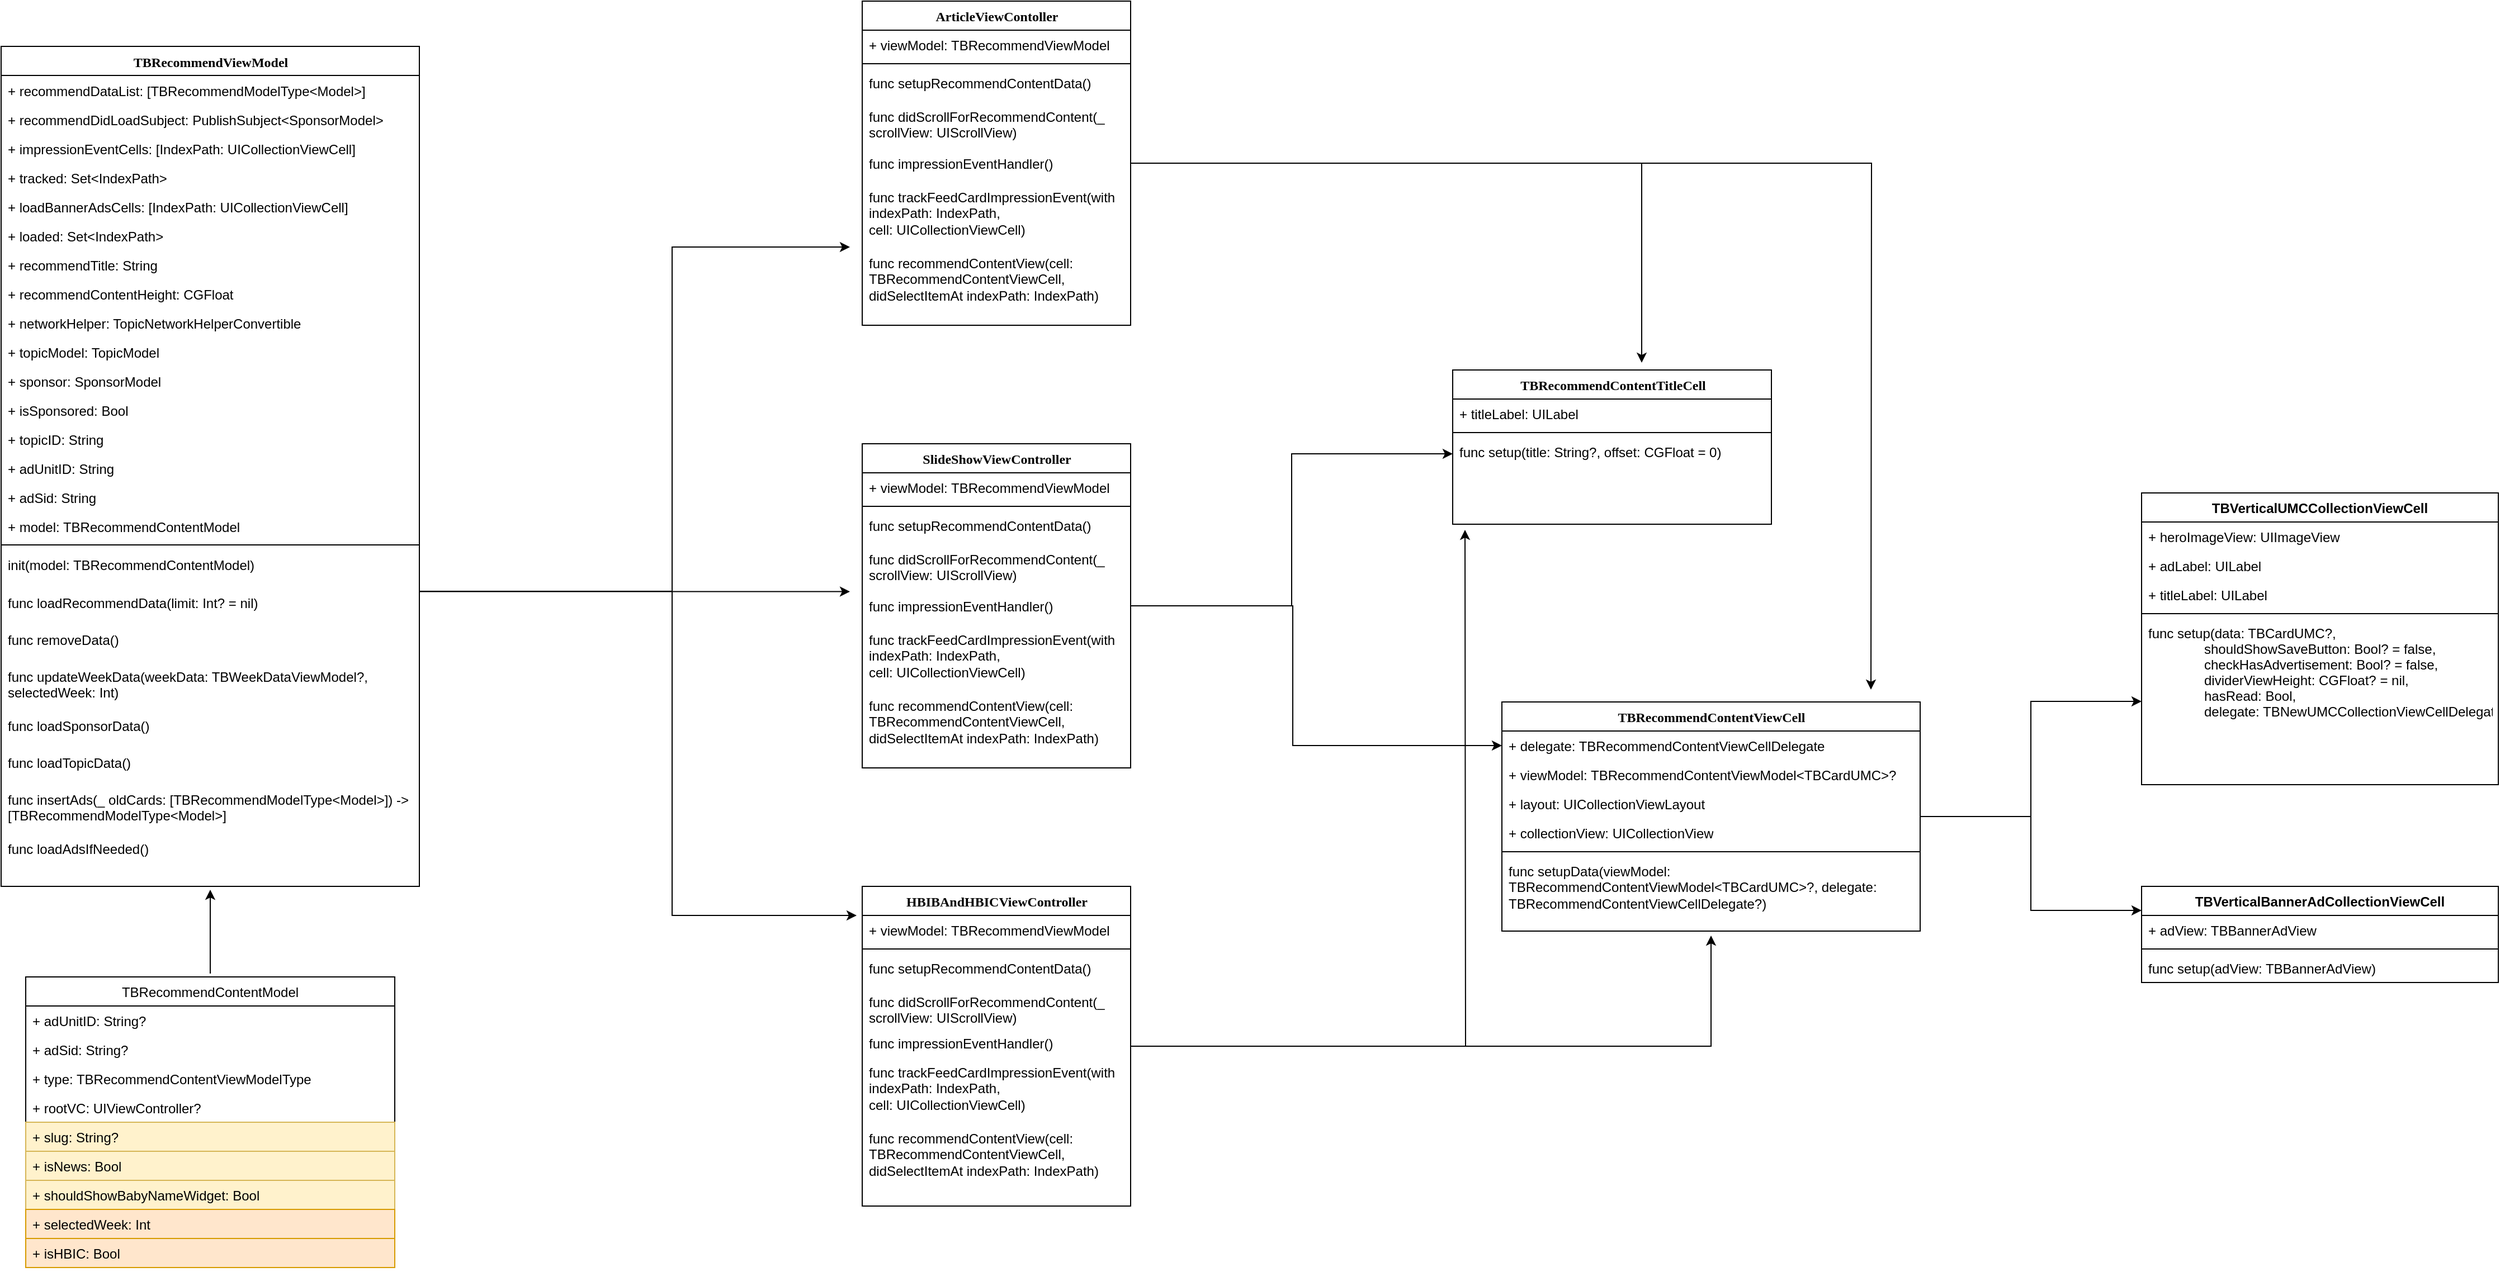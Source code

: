 <mxfile version="20.2.5" type="github">
  <diagram name="Page-1" id="9f46799a-70d6-7492-0946-bef42562c5a5">
    <mxGraphModel dx="2066" dy="1129" grid="1" gridSize="11" guides="1" tooltips="1" connect="1" arrows="1" fold="1" page="1" pageScale="1" pageWidth="4681" pageHeight="3300" background="none" math="0" shadow="0">
      <root>
        <mxCell id="0" />
        <mxCell id="1" parent="0" />
        <mxCell id="su3BbWHt3NprtEjBZGF3-483" style="edgeStyle=orthogonalEdgeStyle;rounded=0;orthogonalLoop=1;jettySize=auto;html=1;entryX=0.593;entryY=-0.047;entryDx=0;entryDy=0;entryPerimeter=0;" parent="1" source="78961159f06e98e8-17" target="78961159f06e98e8-82" edge="1">
          <mxGeometry relative="1" as="geometry" />
        </mxCell>
        <mxCell id="su3BbWHt3NprtEjBZGF3-484" style="edgeStyle=orthogonalEdgeStyle;rounded=0;orthogonalLoop=1;jettySize=auto;html=1;" parent="1" source="78961159f06e98e8-17" edge="1">
          <mxGeometry relative="1" as="geometry">
            <mxPoint x="2266" y="1012" as="targetPoint" />
          </mxGeometry>
        </mxCell>
        <mxCell id="78961159f06e98e8-17" value="ArticleViewContoller" style="swimlane;html=1;fontStyle=1;align=center;verticalAlign=top;childLayout=stackLayout;horizontal=1;startSize=26;horizontalStack=0;resizeParent=1;resizeLast=0;collapsible=1;marginBottom=0;swimlaneFillColor=#ffffff;rounded=0;shadow=0;comic=0;labelBackgroundColor=none;strokeWidth=1;fillColor=none;fontFamily=Verdana;fontSize=12" parent="1" vertex="1">
          <mxGeometry x="1364" y="396" width="240" height="290" as="geometry" />
        </mxCell>
        <mxCell id="78961159f06e98e8-21" value="+ viewModel: TBRecommendViewModel" style="text;html=1;strokeColor=none;fillColor=none;align=left;verticalAlign=top;spacingLeft=4;spacingRight=4;whiteSpace=wrap;overflow=hidden;rotatable=0;points=[[0,0.5],[1,0.5]];portConstraint=eastwest;" parent="78961159f06e98e8-17" vertex="1">
          <mxGeometry y="26" width="240" height="26" as="geometry" />
        </mxCell>
        <mxCell id="78961159f06e98e8-19" value="" style="line;html=1;strokeWidth=1;fillColor=none;align=left;verticalAlign=middle;spacingTop=-1;spacingLeft=3;spacingRight=3;rotatable=0;labelPosition=right;points=[];portConstraint=eastwest;" parent="78961159f06e98e8-17" vertex="1">
          <mxGeometry y="52" width="240" height="8" as="geometry" />
        </mxCell>
        <mxCell id="78961159f06e98e8-20" value="func setupRecommendContentData()" style="text;html=1;strokeColor=none;fillColor=none;align=left;verticalAlign=top;spacingLeft=4;spacingRight=4;whiteSpace=wrap;overflow=hidden;rotatable=0;points=[[0,0.5],[1,0.5]];portConstraint=eastwest;" parent="78961159f06e98e8-17" vertex="1">
          <mxGeometry y="60" width="240" height="30" as="geometry" />
        </mxCell>
        <mxCell id="su3BbWHt3NprtEjBZGF3-402" value="func didScrollForRecommendContent(_ scrollView: UIScrollView)" style="text;html=1;strokeColor=none;fillColor=none;align=left;verticalAlign=top;spacingLeft=4;spacingRight=4;whiteSpace=wrap;overflow=hidden;rotatable=0;points=[[0,0.5],[1,0.5]];portConstraint=eastwest;" parent="78961159f06e98e8-17" vertex="1">
          <mxGeometry y="90" width="240" height="42" as="geometry" />
        </mxCell>
        <mxCell id="su3BbWHt3NprtEjBZGF3-403" value="func&amp;nbsp;impressionEventHandler()" style="text;html=1;strokeColor=none;fillColor=none;align=left;verticalAlign=top;spacingLeft=4;spacingRight=4;whiteSpace=wrap;overflow=hidden;rotatable=0;points=[[0,0.5],[1,0.5]];portConstraint=eastwest;" parent="78961159f06e98e8-17" vertex="1">
          <mxGeometry y="132" width="240" height="30" as="geometry" />
        </mxCell>
        <mxCell id="su3BbWHt3NprtEjBZGF3-404" value="func&amp;nbsp;trackFeedCardImpressionEvent(with indexPath: IndexPath, &lt;br&gt;cell: UICollectionViewCell)" style="text;html=1;strokeColor=none;fillColor=none;align=left;verticalAlign=top;spacingLeft=4;spacingRight=4;whiteSpace=wrap;overflow=hidden;rotatable=0;points=[[0,0.5],[1,0.5]];portConstraint=eastwest;" parent="78961159f06e98e8-17" vertex="1">
          <mxGeometry y="162" width="240" height="59" as="geometry" />
        </mxCell>
        <mxCell id="su3BbWHt3NprtEjBZGF3-405" value="func recommendContentView(cell: TBRecommendContentViewCell, didSelectItemAt indexPath: IndexPath)" style="text;html=1;strokeColor=none;fillColor=none;align=left;verticalAlign=top;spacingLeft=4;spacingRight=4;whiteSpace=wrap;overflow=hidden;rotatable=0;points=[[0,0.5],[1,0.5]];portConstraint=eastwest;" parent="78961159f06e98e8-17" vertex="1">
          <mxGeometry y="221" width="240" height="55" as="geometry" />
        </mxCell>
        <mxCell id="su3BbWHt3NprtEjBZGF3-485" style="edgeStyle=orthogonalEdgeStyle;rounded=0;orthogonalLoop=1;jettySize=auto;html=1;entryX=0;entryY=0.5;entryDx=0;entryDy=0;" parent="1" source="78961159f06e98e8-30" target="78961159f06e98e8-91" edge="1">
          <mxGeometry relative="1" as="geometry" />
        </mxCell>
        <mxCell id="su3BbWHt3NprtEjBZGF3-487" style="edgeStyle=orthogonalEdgeStyle;rounded=0;orthogonalLoop=1;jettySize=auto;html=1;entryX=0;entryY=0.5;entryDx=0;entryDy=0;" parent="1" source="78961159f06e98e8-30" target="78961159f06e98e8-72" edge="1">
          <mxGeometry relative="1" as="geometry">
            <Array as="points">
              <mxPoint x="1749" y="937" />
              <mxPoint x="1749" y="1062" />
            </Array>
          </mxGeometry>
        </mxCell>
        <mxCell id="78961159f06e98e8-30" value="SlideShowViewController&lt;br&gt;" style="swimlane;html=1;fontStyle=1;align=center;verticalAlign=top;childLayout=stackLayout;horizontal=1;startSize=26;horizontalStack=0;resizeParent=1;resizeLast=0;collapsible=1;marginBottom=0;swimlaneFillColor=#ffffff;rounded=0;shadow=0;comic=0;labelBackgroundColor=none;strokeWidth=1;fillColor=none;fontFamily=Verdana;fontSize=12" parent="1" vertex="1">
          <mxGeometry x="1364" y="792" width="240" height="290" as="geometry">
            <mxRectangle x="430" y="83" width="110" height="30" as="alternateBounds" />
          </mxGeometry>
        </mxCell>
        <mxCell id="78961159f06e98e8-31" value="+ viewModel: TBRecommendViewModel" style="text;html=1;strokeColor=none;fillColor=none;align=left;verticalAlign=top;spacingLeft=4;spacingRight=4;whiteSpace=wrap;overflow=hidden;rotatable=0;points=[[0,0.5],[1,0.5]];portConstraint=eastwest;" parent="78961159f06e98e8-30" vertex="1">
          <mxGeometry y="26" width="240" height="26" as="geometry" />
        </mxCell>
        <mxCell id="78961159f06e98e8-38" value="" style="line;html=1;strokeWidth=1;fillColor=none;align=left;verticalAlign=middle;spacingTop=-1;spacingLeft=3;spacingRight=3;rotatable=0;labelPosition=right;points=[];portConstraint=eastwest;" parent="78961159f06e98e8-30" vertex="1">
          <mxGeometry y="52" width="240" height="8" as="geometry" />
        </mxCell>
        <mxCell id="su3BbWHt3NprtEjBZGF3-406" value="func setupRecommendContentData()" style="text;html=1;strokeColor=none;fillColor=none;align=left;verticalAlign=top;spacingLeft=4;spacingRight=4;whiteSpace=wrap;overflow=hidden;rotatable=0;points=[[0,0.5],[1,0.5]];portConstraint=eastwest;" parent="78961159f06e98e8-30" vertex="1">
          <mxGeometry y="60" width="240" height="30" as="geometry" />
        </mxCell>
        <mxCell id="su3BbWHt3NprtEjBZGF3-407" value="func didScrollForRecommendContent(_ scrollView: UIScrollView)" style="text;html=1;strokeColor=none;fillColor=none;align=left;verticalAlign=top;spacingLeft=4;spacingRight=4;whiteSpace=wrap;overflow=hidden;rotatable=0;points=[[0,0.5],[1,0.5]];portConstraint=eastwest;" parent="78961159f06e98e8-30" vertex="1">
          <mxGeometry y="90" width="240" height="42" as="geometry" />
        </mxCell>
        <mxCell id="su3BbWHt3NprtEjBZGF3-408" value="func&amp;nbsp;impressionEventHandler()" style="text;html=1;strokeColor=none;fillColor=none;align=left;verticalAlign=top;spacingLeft=4;spacingRight=4;whiteSpace=wrap;overflow=hidden;rotatable=0;points=[[0,0.5],[1,0.5]];portConstraint=eastwest;" parent="78961159f06e98e8-30" vertex="1">
          <mxGeometry y="132" width="240" height="30" as="geometry" />
        </mxCell>
        <mxCell id="su3BbWHt3NprtEjBZGF3-409" value="func&amp;nbsp;trackFeedCardImpressionEvent(with indexPath: IndexPath, &lt;br&gt;cell: UICollectionViewCell)" style="text;html=1;strokeColor=none;fillColor=none;align=left;verticalAlign=top;spacingLeft=4;spacingRight=4;whiteSpace=wrap;overflow=hidden;rotatable=0;points=[[0,0.5],[1,0.5]];portConstraint=eastwest;" parent="78961159f06e98e8-30" vertex="1">
          <mxGeometry y="162" width="240" height="59" as="geometry" />
        </mxCell>
        <mxCell id="su3BbWHt3NprtEjBZGF3-410" value="func recommendContentView(cell: TBRecommendContentViewCell, didSelectItemAt indexPath: IndexPath)" style="text;html=1;strokeColor=none;fillColor=none;align=left;verticalAlign=top;spacingLeft=4;spacingRight=4;whiteSpace=wrap;overflow=hidden;rotatable=0;points=[[0,0.5],[1,0.5]];portConstraint=eastwest;" parent="78961159f06e98e8-30" vertex="1">
          <mxGeometry y="221" width="240" height="55" as="geometry" />
        </mxCell>
        <mxCell id="su3BbWHt3NprtEjBZGF3-490" style="edgeStyle=orthogonalEdgeStyle;rounded=0;orthogonalLoop=1;jettySize=auto;html=1;" parent="1" source="78961159f06e98e8-43" edge="1">
          <mxGeometry relative="1" as="geometry">
            <mxPoint x="1903" y="869" as="targetPoint" />
          </mxGeometry>
        </mxCell>
        <mxCell id="su3BbWHt3NprtEjBZGF3-494" style="edgeStyle=orthogonalEdgeStyle;rounded=0;orthogonalLoop=1;jettySize=auto;html=1;" parent="1" source="78961159f06e98e8-43" edge="1">
          <mxGeometry relative="1" as="geometry">
            <mxPoint x="2123" y="1232" as="targetPoint" />
            <Array as="points">
              <mxPoint x="2123" y="1331" />
            </Array>
          </mxGeometry>
        </mxCell>
        <mxCell id="78961159f06e98e8-43" value="HBIBAndHBICViewController&lt;br&gt;" style="swimlane;html=1;fontStyle=1;align=center;verticalAlign=top;childLayout=stackLayout;horizontal=1;startSize=26;horizontalStack=0;resizeParent=1;resizeLast=0;collapsible=1;marginBottom=0;swimlaneFillColor=#ffffff;rounded=0;shadow=0;comic=0;labelBackgroundColor=none;strokeWidth=1;fillColor=none;fontFamily=Verdana;fontSize=12" parent="1" vertex="1">
          <mxGeometry x="1364" y="1188" width="240" height="286" as="geometry" />
        </mxCell>
        <mxCell id="78961159f06e98e8-44" value="+ viewModel: TBRecommendViewModel" style="text;html=1;strokeColor=none;fillColor=none;align=left;verticalAlign=top;spacingLeft=4;spacingRight=4;whiteSpace=wrap;overflow=hidden;rotatable=0;points=[[0,0.5],[1,0.5]];portConstraint=eastwest;" parent="78961159f06e98e8-43" vertex="1">
          <mxGeometry y="26" width="240" height="26" as="geometry" />
        </mxCell>
        <mxCell id="78961159f06e98e8-51" value="" style="line;html=1;strokeWidth=1;fillColor=none;align=left;verticalAlign=middle;spacingTop=-1;spacingLeft=3;spacingRight=3;rotatable=0;labelPosition=right;points=[];portConstraint=eastwest;" parent="78961159f06e98e8-43" vertex="1">
          <mxGeometry y="52" width="240" height="8" as="geometry" />
        </mxCell>
        <mxCell id="su3BbWHt3NprtEjBZGF3-413" value="func setupRecommendContentData()" style="text;html=1;strokeColor=none;fillColor=none;align=left;verticalAlign=top;spacingLeft=4;spacingRight=4;whiteSpace=wrap;overflow=hidden;rotatable=0;points=[[0,0.5],[1,0.5]];portConstraint=eastwest;" parent="78961159f06e98e8-43" vertex="1">
          <mxGeometry y="60" width="240" height="30" as="geometry" />
        </mxCell>
        <mxCell id="su3BbWHt3NprtEjBZGF3-414" value="func didScrollForRecommendContent(_ scrollView: UIScrollView)" style="text;html=1;strokeColor=none;fillColor=none;align=left;verticalAlign=top;spacingLeft=4;spacingRight=4;whiteSpace=wrap;overflow=hidden;rotatable=0;points=[[0,0.5],[1,0.5]];portConstraint=eastwest;" parent="78961159f06e98e8-43" vertex="1">
          <mxGeometry y="90" width="240" height="37" as="geometry" />
        </mxCell>
        <mxCell id="su3BbWHt3NprtEjBZGF3-415" value="func&amp;nbsp;impressionEventHandler()" style="text;html=1;strokeColor=none;fillColor=none;align=left;verticalAlign=top;spacingLeft=4;spacingRight=4;whiteSpace=wrap;overflow=hidden;rotatable=0;points=[[0,0.5],[1,0.5]];portConstraint=eastwest;" parent="78961159f06e98e8-43" vertex="1">
          <mxGeometry y="127" width="240" height="26" as="geometry" />
        </mxCell>
        <mxCell id="su3BbWHt3NprtEjBZGF3-416" value="func&amp;nbsp;trackFeedCardImpressionEvent(with indexPath: IndexPath, &lt;br&gt;cell: UICollectionViewCell)" style="text;html=1;strokeColor=none;fillColor=none;align=left;verticalAlign=top;spacingLeft=4;spacingRight=4;whiteSpace=wrap;overflow=hidden;rotatable=0;points=[[0,0.5],[1,0.5]];portConstraint=eastwest;" parent="78961159f06e98e8-43" vertex="1">
          <mxGeometry y="153" width="240" height="59" as="geometry" />
        </mxCell>
        <mxCell id="su3BbWHt3NprtEjBZGF3-417" value="func recommendContentView(cell: TBRecommendContentViewCell, didSelectItemAt indexPath: IndexPath)" style="text;html=1;strokeColor=none;fillColor=none;align=left;verticalAlign=top;spacingLeft=4;spacingRight=4;whiteSpace=wrap;overflow=hidden;rotatable=0;points=[[0,0.5],[1,0.5]];portConstraint=eastwest;" parent="78961159f06e98e8-43" vertex="1">
          <mxGeometry y="212" width="240" height="55" as="geometry" />
        </mxCell>
        <mxCell id="su3BbWHt3NprtEjBZGF3-480" style="edgeStyle=orthogonalEdgeStyle;rounded=0;orthogonalLoop=1;jettySize=auto;html=1;" parent="1" source="78961159f06e98e8-56" edge="1">
          <mxGeometry relative="1" as="geometry">
            <mxPoint x="1353" y="616" as="targetPoint" />
            <Array as="points">
              <mxPoint x="1194" y="924" />
              <mxPoint x="1194" y="616" />
            </Array>
          </mxGeometry>
        </mxCell>
        <mxCell id="su3BbWHt3NprtEjBZGF3-482" style="edgeStyle=orthogonalEdgeStyle;rounded=0;orthogonalLoop=1;jettySize=auto;html=1;entryX=0;entryY=0.5;entryDx=0;entryDy=0;" parent="1" edge="1">
          <mxGeometry relative="1" as="geometry">
            <mxPoint x="1029" y="924" as="sourcePoint" />
            <mxPoint x="1359" y="1214" as="targetPoint" />
            <Array as="points">
              <mxPoint x="1194" y="924" />
              <mxPoint x="1194" y="1214" />
            </Array>
          </mxGeometry>
        </mxCell>
        <mxCell id="Du6ByGajOZOm-z7f2sTe-11" style="edgeStyle=orthogonalEdgeStyle;rounded=0;orthogonalLoop=1;jettySize=auto;html=1;" edge="1" parent="1">
          <mxGeometry relative="1" as="geometry">
            <mxPoint x="1353" y="924.25" as="targetPoint" />
            <mxPoint x="968" y="924.3" as="sourcePoint" />
          </mxGeometry>
        </mxCell>
        <mxCell id="78961159f06e98e8-56" value="TBRecommendViewModel" style="swimlane;html=1;fontStyle=1;align=center;verticalAlign=top;childLayout=stackLayout;horizontal=1;startSize=26;horizontalStack=0;resizeParent=1;resizeLast=0;collapsible=1;marginBottom=0;swimlaneFillColor=#ffffff;rounded=0;shadow=0;comic=0;labelBackgroundColor=none;strokeWidth=1;fontFamily=Verdana;fontSize=12" parent="1" vertex="1">
          <mxGeometry x="594" y="436.5" width="374" height="751.5" as="geometry" />
        </mxCell>
        <mxCell id="78961159f06e98e8-61" value="+&amp;nbsp;recommendDataList: [TBRecommendModelType&amp;lt;Model&amp;gt;]" style="text;html=1;strokeColor=none;fillColor=none;align=left;verticalAlign=top;spacingLeft=4;spacingRight=4;whiteSpace=wrap;overflow=hidden;rotatable=0;points=[[0,0.5],[1,0.5]];portConstraint=eastwest;" parent="78961159f06e98e8-56" vertex="1">
          <mxGeometry y="26" width="374" height="26" as="geometry" />
        </mxCell>
        <mxCell id="78961159f06e98e8-62" value="+ recommendDidLoadSubject:&amp;nbsp;PublishSubject&amp;lt;SponsorModel&amp;gt;" style="text;html=1;strokeColor=none;fillColor=none;align=left;verticalAlign=top;spacingLeft=4;spacingRight=4;whiteSpace=wrap;overflow=hidden;rotatable=0;points=[[0,0.5],[1,0.5]];portConstraint=eastwest;" parent="78961159f06e98e8-56" vertex="1">
          <mxGeometry y="52" width="374" height="26" as="geometry" />
        </mxCell>
        <mxCell id="78961159f06e98e8-63" value="+&amp;nbsp;impressionEventCells:&amp;nbsp;[IndexPath: UICollectionViewCell]" style="text;html=1;strokeColor=none;fillColor=none;align=left;verticalAlign=top;spacingLeft=4;spacingRight=4;whiteSpace=wrap;overflow=hidden;rotatable=0;points=[[0,0.5],[1,0.5]];portConstraint=eastwest;" parent="78961159f06e98e8-56" vertex="1">
          <mxGeometry y="78" width="374" height="26" as="geometry" />
        </mxCell>
        <mxCell id="su3BbWHt3NprtEjBZGF3-450" value="+&amp;nbsp;tracked: Set&amp;lt;IndexPath&amp;gt;" style="text;html=1;strokeColor=none;fillColor=none;align=left;verticalAlign=top;spacingLeft=4;spacingRight=4;whiteSpace=wrap;overflow=hidden;rotatable=0;points=[[0,0.5],[1,0.5]];portConstraint=eastwest;" parent="78961159f06e98e8-56" vertex="1">
          <mxGeometry y="104" width="374" height="26" as="geometry" />
        </mxCell>
        <mxCell id="su3BbWHt3NprtEjBZGF3-451" value="+&amp;nbsp;loadBannerAdsCells: [IndexPath: UICollectionViewCell]" style="text;html=1;strokeColor=none;fillColor=none;align=left;verticalAlign=top;spacingLeft=4;spacingRight=4;whiteSpace=wrap;overflow=hidden;rotatable=0;points=[[0,0.5],[1,0.5]];portConstraint=eastwest;" parent="78961159f06e98e8-56" vertex="1">
          <mxGeometry y="130" width="374" height="26" as="geometry" />
        </mxCell>
        <mxCell id="su3BbWHt3NprtEjBZGF3-453" value="+&amp;nbsp;loaded: Set&amp;lt;IndexPath&amp;gt;" style="text;html=1;strokeColor=none;fillColor=none;align=left;verticalAlign=top;spacingLeft=4;spacingRight=4;whiteSpace=wrap;overflow=hidden;rotatable=0;points=[[0,0.5],[1,0.5]];portConstraint=eastwest;" parent="78961159f06e98e8-56" vertex="1">
          <mxGeometry y="156" width="374" height="26" as="geometry" />
        </mxCell>
        <mxCell id="su3BbWHt3NprtEjBZGF3-454" value="+&amp;nbsp;recommendTitle: String" style="text;html=1;strokeColor=none;fillColor=none;align=left;verticalAlign=top;spacingLeft=4;spacingRight=4;whiteSpace=wrap;overflow=hidden;rotatable=0;points=[[0,0.5],[1,0.5]];portConstraint=eastwest;" parent="78961159f06e98e8-56" vertex="1">
          <mxGeometry y="182" width="374" height="26" as="geometry" />
        </mxCell>
        <mxCell id="su3BbWHt3NprtEjBZGF3-455" value="+&amp;nbsp;recommendContentHeight: CGFloat" style="text;html=1;strokeColor=none;fillColor=none;align=left;verticalAlign=top;spacingLeft=4;spacingRight=4;whiteSpace=wrap;overflow=hidden;rotatable=0;points=[[0,0.5],[1,0.5]];portConstraint=eastwest;" parent="78961159f06e98e8-56" vertex="1">
          <mxGeometry y="208" width="374" height="26" as="geometry" />
        </mxCell>
        <mxCell id="su3BbWHt3NprtEjBZGF3-457" value="+&amp;nbsp;networkHelper: TopicNetworkHelperConvertible" style="text;html=1;align=left;verticalAlign=top;spacingLeft=4;spacingRight=4;whiteSpace=wrap;overflow=hidden;rotatable=0;points=[[0,0.5],[1,0.5]];portConstraint=eastwest;" parent="78961159f06e98e8-56" vertex="1">
          <mxGeometry y="234" width="374" height="26" as="geometry" />
        </mxCell>
        <mxCell id="su3BbWHt3NprtEjBZGF3-456" value="+&amp;nbsp;topicModel: TopicModel" style="text;html=1;align=left;verticalAlign=top;spacingLeft=4;spacingRight=4;whiteSpace=wrap;overflow=hidden;rotatable=0;points=[[0,0.5],[1,0.5]];portConstraint=eastwest;" parent="78961159f06e98e8-56" vertex="1">
          <mxGeometry y="260" width="374" height="26" as="geometry" />
        </mxCell>
        <mxCell id="su3BbWHt3NprtEjBZGF3-458" value="+&amp;nbsp;sponsor: SponsorModel" style="text;html=1;align=left;verticalAlign=top;spacingLeft=4;spacingRight=4;whiteSpace=wrap;overflow=hidden;rotatable=0;points=[[0,0.5],[1,0.5]];portConstraint=eastwest;" parent="78961159f06e98e8-56" vertex="1">
          <mxGeometry y="286" width="374" height="26" as="geometry" />
        </mxCell>
        <mxCell id="su3BbWHt3NprtEjBZGF3-463" value="+&amp;nbsp;isSponsored: Bool" style="text;html=1;align=left;verticalAlign=top;spacingLeft=4;spacingRight=4;whiteSpace=wrap;overflow=hidden;rotatable=0;points=[[0,0.5],[1,0.5]];portConstraint=eastwest;" parent="78961159f06e98e8-56" vertex="1">
          <mxGeometry y="312" width="374" height="26" as="geometry" />
        </mxCell>
        <mxCell id="su3BbWHt3NprtEjBZGF3-462" value="+&amp;nbsp;topicID: String" style="text;html=1;align=left;verticalAlign=top;spacingLeft=4;spacingRight=4;whiteSpace=wrap;overflow=hidden;rotatable=0;points=[[0,0.5],[1,0.5]];portConstraint=eastwest;" parent="78961159f06e98e8-56" vertex="1">
          <mxGeometry y="338" width="374" height="26" as="geometry" />
        </mxCell>
        <mxCell id="su3BbWHt3NprtEjBZGF3-459" value="+&amp;nbsp;adUnitID: String" style="text;html=1;align=left;verticalAlign=top;spacingLeft=4;spacingRight=4;whiteSpace=wrap;overflow=hidden;rotatable=0;points=[[0,0.5],[1,0.5]];portConstraint=eastwest;" parent="78961159f06e98e8-56" vertex="1">
          <mxGeometry y="364" width="374" height="26" as="geometry" />
        </mxCell>
        <mxCell id="su3BbWHt3NprtEjBZGF3-461" value="+&amp;nbsp;adSid: String" style="text;html=1;align=left;verticalAlign=top;spacingLeft=4;spacingRight=4;whiteSpace=wrap;overflow=hidden;rotatable=0;points=[[0,0.5],[1,0.5]];portConstraint=eastwest;" parent="78961159f06e98e8-56" vertex="1">
          <mxGeometry y="390" width="374" height="26" as="geometry" />
        </mxCell>
        <mxCell id="su3BbWHt3NprtEjBZGF3-460" value="+ model: TBRecommendContentModel" style="text;html=1;align=left;verticalAlign=top;spacingLeft=4;spacingRight=4;whiteSpace=wrap;overflow=hidden;rotatable=0;points=[[0,0.5],[1,0.5]];portConstraint=eastwest;" parent="78961159f06e98e8-56" vertex="1">
          <mxGeometry y="416" width="374" height="26" as="geometry" />
        </mxCell>
        <mxCell id="78961159f06e98e8-64" value="" style="line;html=1;strokeWidth=1;fillColor=none;align=left;verticalAlign=middle;spacingTop=-1;spacingLeft=3;spacingRight=3;rotatable=0;labelPosition=right;points=[];portConstraint=eastwest;" parent="78961159f06e98e8-56" vertex="1">
          <mxGeometry y="442" width="374" height="8" as="geometry" />
        </mxCell>
        <mxCell id="78961159f06e98e8-65" value="init(model: TBRecommendContentModel)" style="text;html=1;strokeColor=none;fillColor=none;align=left;verticalAlign=top;spacingLeft=4;spacingRight=4;whiteSpace=wrap;overflow=hidden;rotatable=0;points=[[0,0.5],[1,0.5]];portConstraint=eastwest;" parent="78961159f06e98e8-56" vertex="1">
          <mxGeometry y="450" width="374" height="34" as="geometry" />
        </mxCell>
        <mxCell id="Pp_mQ892j0vPYLdk7xoe-32" value="func loadRecommendData(limit: Int? = nil)" style="text;html=1;align=left;verticalAlign=top;spacingLeft=4;spacingRight=4;whiteSpace=wrap;overflow=hidden;rotatable=0;points=[[0,0.5],[1,0.5]];portConstraint=eastwest;" parent="78961159f06e98e8-56" vertex="1">
          <mxGeometry y="484" width="374" height="33" as="geometry" />
        </mxCell>
        <mxCell id="su3BbWHt3NprtEjBZGF3-470" value="func removeData()" style="text;html=1;align=left;verticalAlign=top;spacingLeft=4;spacingRight=4;whiteSpace=wrap;overflow=hidden;rotatable=0;points=[[0,0.5],[1,0.5]];portConstraint=eastwest;" parent="78961159f06e98e8-56" vertex="1">
          <mxGeometry y="517" width="374" height="33" as="geometry" />
        </mxCell>
        <mxCell id="su3BbWHt3NprtEjBZGF3-472" value="func updateWeekData(weekData: TBWeekDataViewModel?, selectedWeek: Int)" style="text;html=1;align=left;verticalAlign=top;spacingLeft=4;spacingRight=4;whiteSpace=wrap;overflow=hidden;rotatable=0;points=[[0,0.5],[1,0.5]];portConstraint=eastwest;" parent="78961159f06e98e8-56" vertex="1">
          <mxGeometry y="550" width="374" height="44" as="geometry" />
        </mxCell>
        <mxCell id="su3BbWHt3NprtEjBZGF3-473" value="func loadSponsorData()" style="text;html=1;align=left;verticalAlign=top;spacingLeft=4;spacingRight=4;whiteSpace=wrap;overflow=hidden;rotatable=0;points=[[0,0.5],[1,0.5]];portConstraint=eastwest;" parent="78961159f06e98e8-56" vertex="1">
          <mxGeometry y="594" width="374" height="33" as="geometry" />
        </mxCell>
        <mxCell id="su3BbWHt3NprtEjBZGF3-474" value="func loadTopicData()" style="text;html=1;align=left;verticalAlign=top;spacingLeft=4;spacingRight=4;whiteSpace=wrap;overflow=hidden;rotatable=0;points=[[0,0.5],[1,0.5]];portConstraint=eastwest;" parent="78961159f06e98e8-56" vertex="1">
          <mxGeometry y="627" width="374" height="33" as="geometry" />
        </mxCell>
        <mxCell id="Pp_mQ892j0vPYLdk7xoe-34" value="func insertAds(_ oldCards: [TBRecommendModelType&amp;lt;Model&amp;gt;]) -&amp;gt; [TBRecommendModelType&amp;lt;Model&amp;gt;]" style="text;html=1;align=left;verticalAlign=top;spacingLeft=4;spacingRight=4;whiteSpace=wrap;overflow=hidden;rotatable=0;points=[[0,0.5],[1,0.5]];portConstraint=eastwest;" parent="78961159f06e98e8-56" vertex="1">
          <mxGeometry y="660" width="374" height="44" as="geometry" />
        </mxCell>
        <mxCell id="su3BbWHt3NprtEjBZGF3-475" value="func loadAdsIfNeeded()" style="text;html=1;strokeColor=none;fillColor=none;align=left;verticalAlign=top;spacingLeft=4;spacingRight=4;whiteSpace=wrap;overflow=hidden;rotatable=0;points=[[0,0.5],[1,0.5]];portConstraint=eastwest;" parent="78961159f06e98e8-56" vertex="1">
          <mxGeometry y="704" width="374" height="33" as="geometry" />
        </mxCell>
        <mxCell id="su3BbWHt3NprtEjBZGF3-477" style="edgeStyle=orthogonalEdgeStyle;rounded=0;orthogonalLoop=1;jettySize=auto;html=1;" parent="1" source="78961159f06e98e8-69" target="Pp_mQ892j0vPYLdk7xoe-18" edge="1">
          <mxGeometry relative="1" as="geometry" />
        </mxCell>
        <mxCell id="su3BbWHt3NprtEjBZGF3-479" style="edgeStyle=orthogonalEdgeStyle;rounded=0;orthogonalLoop=1;jettySize=auto;html=1;entryX=0;entryY=0.25;entryDx=0;entryDy=0;" parent="1" source="78961159f06e98e8-69" target="Pp_mQ892j0vPYLdk7xoe-19" edge="1">
          <mxGeometry relative="1" as="geometry" />
        </mxCell>
        <mxCell id="78961159f06e98e8-69" value="TBRecommendContentViewCell" style="swimlane;html=1;fontStyle=1;align=center;verticalAlign=top;childLayout=stackLayout;horizontal=1;startSize=26;horizontalStack=0;resizeParent=1;resizeLast=0;collapsible=1;marginBottom=0;swimlaneFillColor=#ffffff;rounded=0;shadow=0;comic=0;labelBackgroundColor=none;strokeWidth=1;fillColor=none;fontFamily=Verdana;fontSize=12" parent="1" vertex="1">
          <mxGeometry x="1936" y="1023" width="374" height="205" as="geometry" />
        </mxCell>
        <mxCell id="78961159f06e98e8-72" value="+&amp;nbsp;delegate: TBRecommendContentViewCellDelegate" style="text;html=1;strokeColor=none;fillColor=none;align=left;verticalAlign=top;spacingLeft=4;spacingRight=4;whiteSpace=wrap;overflow=hidden;rotatable=0;points=[[0,0.5],[1,0.5]];portConstraint=eastwest;" parent="78961159f06e98e8-69" vertex="1">
          <mxGeometry y="26" width="374" height="26" as="geometry" />
        </mxCell>
        <mxCell id="su3BbWHt3NprtEjBZGF3-418" value="+&amp;nbsp;viewModel: TBRecommendContentViewModel&amp;lt;TBCardUMC&amp;gt;?" style="text;html=1;strokeColor=none;fillColor=none;align=left;verticalAlign=top;spacingLeft=4;spacingRight=4;whiteSpace=wrap;overflow=hidden;rotatable=0;points=[[0,0.5],[1,0.5]];portConstraint=eastwest;" parent="78961159f06e98e8-69" vertex="1">
          <mxGeometry y="52" width="374" height="26" as="geometry" />
        </mxCell>
        <mxCell id="su3BbWHt3NprtEjBZGF3-419" value="+&amp;nbsp;layout: UICollectionViewLayout" style="text;html=1;strokeColor=none;fillColor=none;align=left;verticalAlign=top;spacingLeft=4;spacingRight=4;whiteSpace=wrap;overflow=hidden;rotatable=0;points=[[0,0.5],[1,0.5]];portConstraint=eastwest;" parent="78961159f06e98e8-69" vertex="1">
          <mxGeometry y="78" width="374" height="26" as="geometry" />
        </mxCell>
        <mxCell id="Pp_mQ892j0vPYLdk7xoe-35" value="+ collectionView: UICollectionView" style="text;html=1;strokeColor=none;fillColor=none;align=left;verticalAlign=top;spacingLeft=4;spacingRight=4;whiteSpace=wrap;overflow=hidden;rotatable=0;points=[[0,0.5],[1,0.5]];portConstraint=eastwest;" parent="78961159f06e98e8-69" vertex="1">
          <mxGeometry y="104" width="374" height="26" as="geometry" />
        </mxCell>
        <mxCell id="78961159f06e98e8-77" value="" style="line;html=1;strokeWidth=1;fillColor=none;align=left;verticalAlign=middle;spacingTop=-1;spacingLeft=3;spacingRight=3;rotatable=0;labelPosition=right;points=[];portConstraint=eastwest;" parent="78961159f06e98e8-69" vertex="1">
          <mxGeometry y="130" width="374" height="8" as="geometry" />
        </mxCell>
        <mxCell id="78961159f06e98e8-78" value="func setupData(viewModel: TBRecommendContentViewModel&amp;lt;TBCardUMC&amp;gt;?, delegate: TBRecommendContentViewCellDelegate?)" style="text;html=1;strokeColor=none;fillColor=none;align=left;verticalAlign=top;spacingLeft=4;spacingRight=4;whiteSpace=wrap;overflow=hidden;rotatable=0;points=[[0,0.5],[1,0.5]];portConstraint=eastwest;" parent="78961159f06e98e8-69" vertex="1">
          <mxGeometry y="138" width="374" height="60" as="geometry" />
        </mxCell>
        <mxCell id="78961159f06e98e8-82" value="TBRecommendContentTitleCell" style="swimlane;html=1;fontStyle=1;align=center;verticalAlign=top;childLayout=stackLayout;horizontal=1;startSize=26;horizontalStack=0;resizeParent=1;resizeLast=0;collapsible=1;marginBottom=0;swimlaneFillColor=#ffffff;rounded=0;shadow=0;comic=0;labelBackgroundColor=none;strokeWidth=1;fillColor=none;fontFamily=Verdana;fontSize=12" parent="1" vertex="1">
          <mxGeometry x="1892" y="726" width="285" height="138" as="geometry" />
        </mxCell>
        <mxCell id="78961159f06e98e8-87" value="+&amp;nbsp;titleLabel: UILabel" style="text;html=1;strokeColor=none;fillColor=none;align=left;verticalAlign=top;spacingLeft=4;spacingRight=4;whiteSpace=wrap;overflow=hidden;rotatable=0;points=[[0,0.5],[1,0.5]];portConstraint=eastwest;" parent="78961159f06e98e8-82" vertex="1">
          <mxGeometry y="26" width="285" height="26" as="geometry" />
        </mxCell>
        <mxCell id="78961159f06e98e8-90" value="" style="line;html=1;strokeWidth=1;fillColor=none;align=left;verticalAlign=middle;spacingTop=-1;spacingLeft=3;spacingRight=3;rotatable=0;labelPosition=right;points=[];portConstraint=eastwest;" parent="78961159f06e98e8-82" vertex="1">
          <mxGeometry y="52" width="285" height="8" as="geometry" />
        </mxCell>
        <mxCell id="78961159f06e98e8-91" value="func setup(title: String?, offset: CGFloat = 0)" style="text;html=1;strokeColor=none;fillColor=none;align=left;verticalAlign=top;spacingLeft=4;spacingRight=4;whiteSpace=wrap;overflow=hidden;rotatable=0;points=[[0,0.5],[1,0.5]];portConstraint=eastwest;" parent="78961159f06e98e8-82" vertex="1">
          <mxGeometry y="60" width="285" height="30" as="geometry" />
        </mxCell>
        <mxCell id="Pp_mQ892j0vPYLdk7xoe-15" value="TBVerticalUMCCollectionViewCell" style="swimlane;fontStyle=1;align=center;verticalAlign=top;childLayout=stackLayout;horizontal=1;startSize=26;horizontalStack=0;resizeParent=1;resizeParentMax=0;resizeLast=0;collapsible=1;marginBottom=0;" parent="1" vertex="1">
          <mxGeometry x="2508" y="836" width="319" height="261" as="geometry" />
        </mxCell>
        <mxCell id="su3BbWHt3NprtEjBZGF3-421" value="+ heroImageView: UIImageView" style="text;strokeColor=none;fillColor=none;align=left;verticalAlign=top;spacingLeft=4;spacingRight=4;overflow=hidden;rotatable=0;points=[[0,0.5],[1,0.5]];portConstraint=eastwest;" parent="Pp_mQ892j0vPYLdk7xoe-15" vertex="1">
          <mxGeometry y="26" width="319" height="26" as="geometry" />
        </mxCell>
        <mxCell id="Pp_mQ892j0vPYLdk7xoe-16" value="+ adLabel: UILabel" style="text;strokeColor=none;fillColor=none;align=left;verticalAlign=top;spacingLeft=4;spacingRight=4;overflow=hidden;rotatable=0;points=[[0,0.5],[1,0.5]];portConstraint=eastwest;" parent="Pp_mQ892j0vPYLdk7xoe-15" vertex="1">
          <mxGeometry y="52" width="319" height="26" as="geometry" />
        </mxCell>
        <mxCell id="su3BbWHt3NprtEjBZGF3-422" value="+ titleLabel: UILabel" style="text;strokeColor=none;fillColor=none;align=left;verticalAlign=top;spacingLeft=4;spacingRight=4;overflow=hidden;rotatable=0;points=[[0,0.5],[1,0.5]];portConstraint=eastwest;" parent="Pp_mQ892j0vPYLdk7xoe-15" vertex="1">
          <mxGeometry y="78" width="319" height="26" as="geometry" />
        </mxCell>
        <mxCell id="Pp_mQ892j0vPYLdk7xoe-17" value="" style="line;strokeWidth=1;fillColor=none;align=left;verticalAlign=middle;spacingTop=-1;spacingLeft=3;spacingRight=3;rotatable=0;labelPosition=right;points=[];portConstraint=eastwest;" parent="Pp_mQ892j0vPYLdk7xoe-15" vertex="1">
          <mxGeometry y="104" width="319" height="8" as="geometry" />
        </mxCell>
        <mxCell id="Pp_mQ892j0vPYLdk7xoe-18" value="func setup(data: TBCardUMC?,&#xa;               shouldShowSaveButton: Bool? = false,&#xa;               checkHasAdvertisement: Bool? = false,&#xa;               dividerViewHeight: CGFloat? = nil,&#xa;               hasRead: Bool,&#xa;               delegate: TBNewUMCCollectionViewCellDelegate? = nil)" style="text;strokeColor=none;fillColor=none;align=left;verticalAlign=top;spacingLeft=4;spacingRight=4;overflow=hidden;rotatable=0;points=[[0,0.5],[1,0.5]];portConstraint=eastwest;" parent="Pp_mQ892j0vPYLdk7xoe-15" vertex="1">
          <mxGeometry y="112" width="319" height="149" as="geometry" />
        </mxCell>
        <mxCell id="Pp_mQ892j0vPYLdk7xoe-19" value="TBVerticalBannerAdCollectionViewCell" style="swimlane;fontStyle=1;align=center;verticalAlign=top;childLayout=stackLayout;horizontal=1;startSize=26;horizontalStack=0;resizeParent=1;resizeParentMax=0;resizeLast=0;collapsible=1;marginBottom=0;" parent="1" vertex="1">
          <mxGeometry x="2508" y="1188" width="319" height="86" as="geometry" />
        </mxCell>
        <mxCell id="Pp_mQ892j0vPYLdk7xoe-20" value="+ adView: TBBannerAdView" style="text;strokeColor=none;fillColor=none;align=left;verticalAlign=top;spacingLeft=4;spacingRight=4;overflow=hidden;rotatable=0;points=[[0,0.5],[1,0.5]];portConstraint=eastwest;" parent="Pp_mQ892j0vPYLdk7xoe-19" vertex="1">
          <mxGeometry y="26" width="319" height="26" as="geometry" />
        </mxCell>
        <mxCell id="Pp_mQ892j0vPYLdk7xoe-21" value="" style="line;strokeWidth=1;fillColor=none;align=left;verticalAlign=middle;spacingTop=-1;spacingLeft=3;spacingRight=3;rotatable=0;labelPosition=right;points=[];portConstraint=eastwest;" parent="Pp_mQ892j0vPYLdk7xoe-19" vertex="1">
          <mxGeometry y="52" width="319" height="8" as="geometry" />
        </mxCell>
        <mxCell id="Pp_mQ892j0vPYLdk7xoe-22" value="func setup(adView: TBBannerAdView)" style="text;strokeColor=none;fillColor=none;align=left;verticalAlign=top;spacingLeft=4;spacingRight=4;overflow=hidden;rotatable=0;points=[[0,0.5],[1,0.5]];portConstraint=eastwest;" parent="Pp_mQ892j0vPYLdk7xoe-19" vertex="1">
          <mxGeometry y="60" width="319" height="26" as="geometry" />
        </mxCell>
        <mxCell id="Du6ByGajOZOm-z7f2sTe-12" style="edgeStyle=orthogonalEdgeStyle;rounded=0;orthogonalLoop=1;jettySize=auto;html=1;" edge="1" parent="1">
          <mxGeometry relative="1" as="geometry">
            <mxPoint x="781" y="1191" as="targetPoint" />
            <mxPoint x="781" y="1266" as="sourcePoint" />
          </mxGeometry>
        </mxCell>
        <mxCell id="Du6ByGajOZOm-z7f2sTe-1" value="TBRecommendContentModel" style="swimlane;fontStyle=0;childLayout=stackLayout;horizontal=1;startSize=26;fillColor=none;horizontalStack=0;resizeParent=1;resizeParentMax=0;resizeLast=0;collapsible=1;marginBottom=0;" vertex="1" parent="1">
          <mxGeometry x="616" y="1269" width="330" height="260" as="geometry" />
        </mxCell>
        <mxCell id="Du6ByGajOZOm-z7f2sTe-2" value="+ adUnitID: String?" style="text;strokeColor=none;fillColor=none;align=left;verticalAlign=top;spacingLeft=4;spacingRight=4;overflow=hidden;rotatable=0;points=[[0,0.5],[1,0.5]];portConstraint=eastwest;" vertex="1" parent="Du6ByGajOZOm-z7f2sTe-1">
          <mxGeometry y="26" width="330" height="26" as="geometry" />
        </mxCell>
        <mxCell id="Du6ByGajOZOm-z7f2sTe-6" value="+ adSid: String?" style="text;strokeColor=none;fillColor=none;align=left;verticalAlign=top;spacingLeft=4;spacingRight=4;overflow=hidden;rotatable=0;points=[[0,0.5],[1,0.5]];portConstraint=eastwest;" vertex="1" parent="Du6ByGajOZOm-z7f2sTe-1">
          <mxGeometry y="52" width="330" height="26" as="geometry" />
        </mxCell>
        <mxCell id="Du6ByGajOZOm-z7f2sTe-7" value="+ type: TBRecommendContentViewModelType" style="text;strokeColor=none;fillColor=none;align=left;verticalAlign=top;spacingLeft=4;spacingRight=4;overflow=hidden;rotatable=0;points=[[0,0.5],[1,0.5]];portConstraint=eastwest;" vertex="1" parent="Du6ByGajOZOm-z7f2sTe-1">
          <mxGeometry y="78" width="330" height="26" as="geometry" />
        </mxCell>
        <mxCell id="Du6ByGajOZOm-z7f2sTe-8" value="+ rootVC: UIViewController?" style="text;strokeColor=none;fillColor=none;align=left;verticalAlign=top;spacingLeft=4;spacingRight=4;overflow=hidden;rotatable=0;points=[[0,0.5],[1,0.5]];portConstraint=eastwest;" vertex="1" parent="Du6ByGajOZOm-z7f2sTe-1">
          <mxGeometry y="104" width="330" height="26" as="geometry" />
        </mxCell>
        <mxCell id="Du6ByGajOZOm-z7f2sTe-3" value="+ slug: String?" style="text;strokeColor=#d6b656;fillColor=#fff2cc;align=left;verticalAlign=top;spacingLeft=4;spacingRight=4;overflow=hidden;rotatable=0;points=[[0,0.5],[1,0.5]];portConstraint=eastwest;" vertex="1" parent="Du6ByGajOZOm-z7f2sTe-1">
          <mxGeometry y="130" width="330" height="26" as="geometry" />
        </mxCell>
        <mxCell id="Du6ByGajOZOm-z7f2sTe-5" value="+ isNews: Bool" style="text;strokeColor=#d6b656;fillColor=#fff2cc;align=left;verticalAlign=top;spacingLeft=4;spacingRight=4;overflow=hidden;rotatable=0;points=[[0,0.5],[1,0.5]];portConstraint=eastwest;" vertex="1" parent="Du6ByGajOZOm-z7f2sTe-1">
          <mxGeometry y="156" width="330" height="26" as="geometry" />
        </mxCell>
        <mxCell id="Du6ByGajOZOm-z7f2sTe-9" value="+ shouldShowBabyNameWidget: Bool" style="text;strokeColor=#d6b656;fillColor=#fff2cc;align=left;verticalAlign=top;spacingLeft=4;spacingRight=4;overflow=hidden;rotatable=0;points=[[0,0.5],[1,0.5]];portConstraint=eastwest;" vertex="1" parent="Du6ByGajOZOm-z7f2sTe-1">
          <mxGeometry y="182" width="330" height="26" as="geometry" />
        </mxCell>
        <mxCell id="Du6ByGajOZOm-z7f2sTe-4" value="+ selectedWeek: Int" style="text;strokeColor=#d79b00;fillColor=#ffe6cc;align=left;verticalAlign=top;spacingLeft=4;spacingRight=4;overflow=hidden;rotatable=0;points=[[0,0.5],[1,0.5]];portConstraint=eastwest;" vertex="1" parent="Du6ByGajOZOm-z7f2sTe-1">
          <mxGeometry y="208" width="330" height="26" as="geometry" />
        </mxCell>
        <mxCell id="Du6ByGajOZOm-z7f2sTe-10" value="+ isHBIC: Bool" style="text;strokeColor=#d79b00;fillColor=#ffe6cc;align=left;verticalAlign=top;spacingLeft=4;spacingRight=4;overflow=hidden;rotatable=0;points=[[0,0.5],[1,0.5]];portConstraint=eastwest;" vertex="1" parent="Du6ByGajOZOm-z7f2sTe-1">
          <mxGeometry y="234" width="330" height="26" as="geometry" />
        </mxCell>
      </root>
    </mxGraphModel>
  </diagram>
</mxfile>
